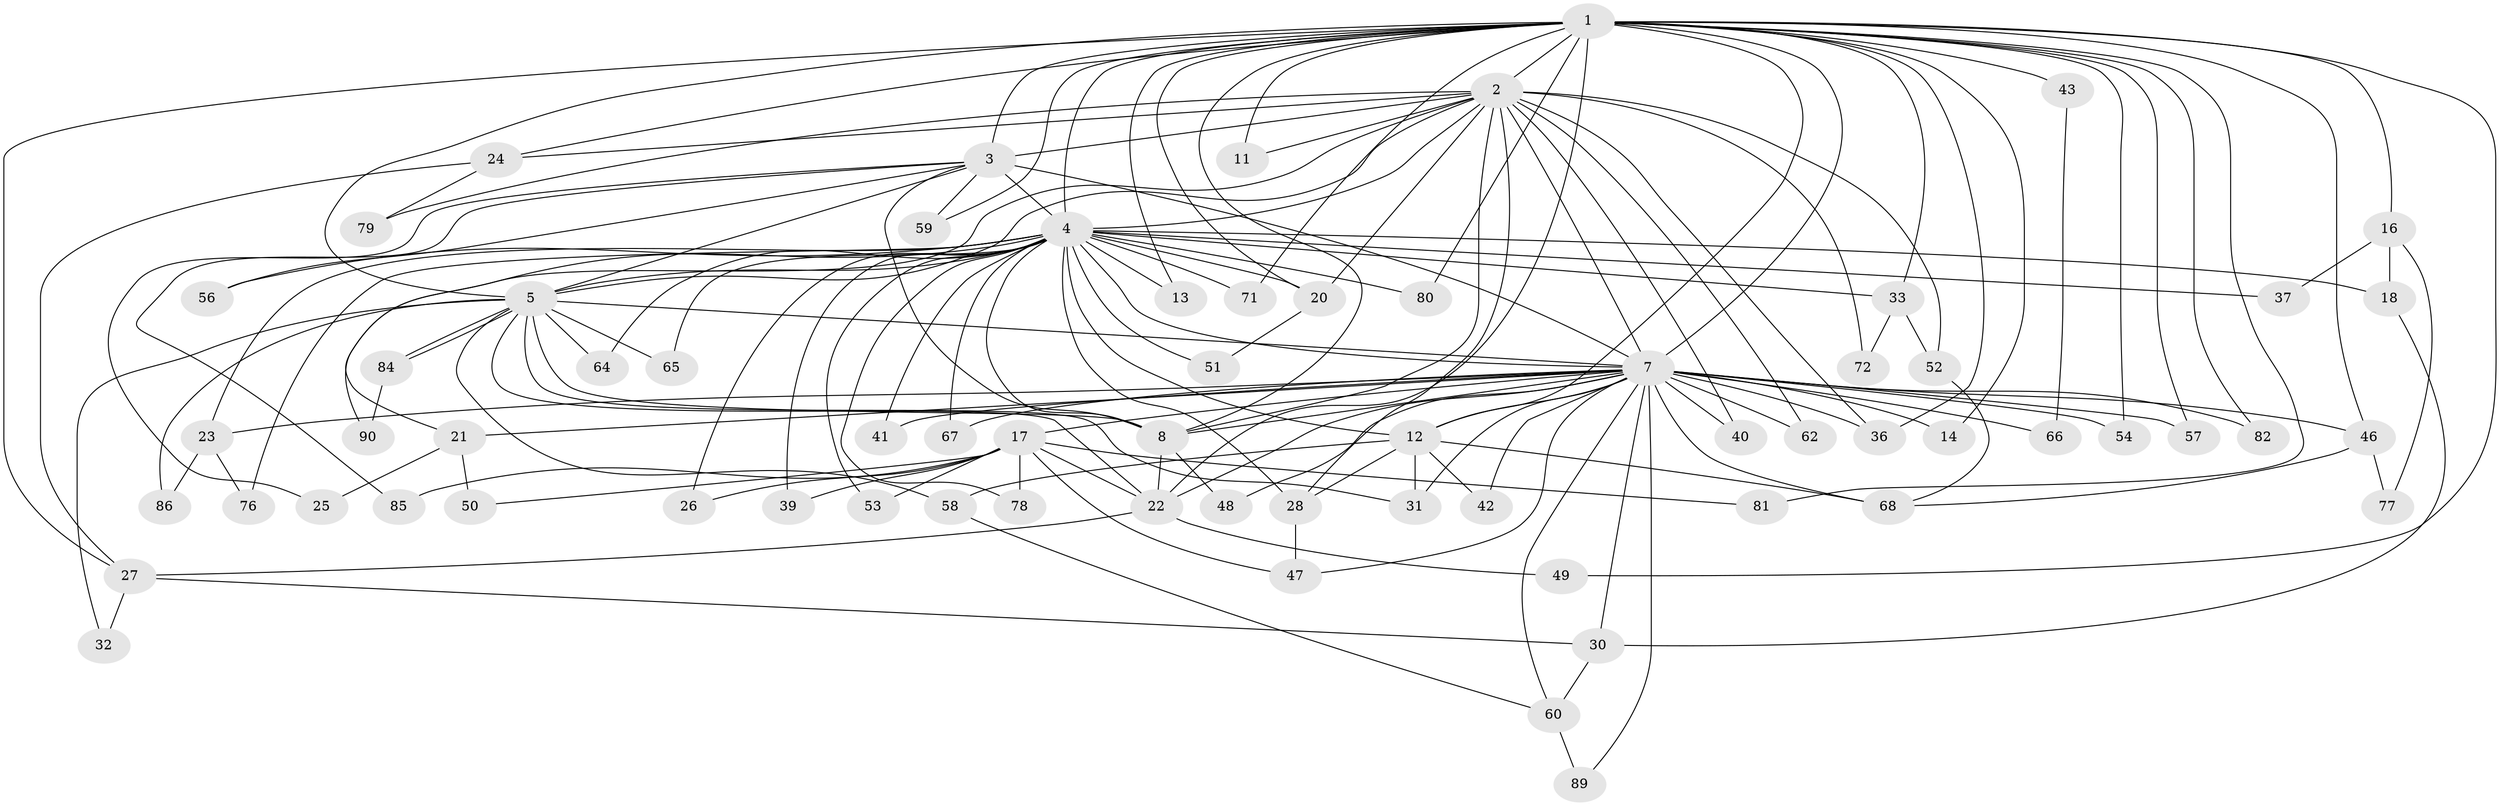 // original degree distribution, {17: 0.02197802197802198, 14: 0.01098901098901099, 31: 0.01098901098901099, 16: 0.01098901098901099, 26: 0.01098901098901099, 21: 0.01098901098901099, 13: 0.02197802197802198, 22: 0.01098901098901099, 3: 0.13186813186813187, 5: 0.054945054945054944, 2: 0.5494505494505495, 6: 0.01098901098901099, 9: 0.01098901098901099, 4: 0.13186813186813187}
// Generated by graph-tools (version 1.1) at 2025/11/02/27/25 16:11:03]
// undirected, 68 vertices, 154 edges
graph export_dot {
graph [start="1"]
  node [color=gray90,style=filled];
  1 [super="+6"];
  2 [super="+9"];
  3 [super="+88"];
  4 [super="+55"];
  5 [super="+29"];
  7 [super="+10"];
  8 [super="+45"];
  11 [super="+15"];
  12 [super="+19"];
  13;
  14;
  16 [super="+87"];
  17 [super="+74"];
  18 [super="+44"];
  20 [super="+35"];
  21;
  22 [super="+34"];
  23;
  24;
  25;
  26;
  27 [super="+73"];
  28 [super="+63"];
  30;
  31 [super="+83"];
  32;
  33;
  36 [super="+38"];
  37;
  39;
  40;
  41;
  42;
  43;
  46 [super="+91"];
  47 [super="+61"];
  48;
  49;
  50;
  51;
  52;
  53;
  54;
  56;
  57 [super="+69"];
  58 [super="+75"];
  59;
  60;
  62;
  64;
  65;
  66;
  67;
  68 [super="+70"];
  71;
  72;
  76;
  77;
  78;
  79;
  80;
  81;
  82;
  84;
  85;
  86;
  89;
  90;
  1 -- 2 [weight=4];
  1 -- 3 [weight=2];
  1 -- 4 [weight=2];
  1 -- 5 [weight=2];
  1 -- 7 [weight=4];
  1 -- 8 [weight=2];
  1 -- 12;
  1 -- 13;
  1 -- 43 [weight=2];
  1 -- 46;
  1 -- 57 [weight=2];
  1 -- 59;
  1 -- 71;
  1 -- 80;
  1 -- 11 [weight=2];
  1 -- 14;
  1 -- 16;
  1 -- 81;
  1 -- 82;
  1 -- 20;
  1 -- 24;
  1 -- 33;
  1 -- 49;
  1 -- 54;
  1 -- 22;
  1 -- 27;
  1 -- 36;
  2 -- 3 [weight=3];
  2 -- 4 [weight=2];
  2 -- 5 [weight=2];
  2 -- 7 [weight=4];
  2 -- 8 [weight=2];
  2 -- 20;
  2 -- 21;
  2 -- 36;
  2 -- 40;
  2 -- 52;
  2 -- 62;
  2 -- 72;
  2 -- 79;
  2 -- 11;
  2 -- 24;
  2 -- 28;
  3 -- 4;
  3 -- 5;
  3 -- 7 [weight=2];
  3 -- 8;
  3 -- 25;
  3 -- 56;
  3 -- 59;
  3 -- 85;
  4 -- 5;
  4 -- 7 [weight=2];
  4 -- 8;
  4 -- 13;
  4 -- 18;
  4 -- 23 [weight=2];
  4 -- 26;
  4 -- 33;
  4 -- 37;
  4 -- 39;
  4 -- 41;
  4 -- 51;
  4 -- 53;
  4 -- 64;
  4 -- 65;
  4 -- 67;
  4 -- 71;
  4 -- 76;
  4 -- 78;
  4 -- 80;
  4 -- 90;
  4 -- 56;
  4 -- 28;
  4 -- 12;
  4 -- 20;
  5 -- 7 [weight=2];
  5 -- 8;
  5 -- 31;
  5 -- 58;
  5 -- 64;
  5 -- 65;
  5 -- 84;
  5 -- 84;
  5 -- 32;
  5 -- 86;
  5 -- 22;
  7 -- 8 [weight=2];
  7 -- 12;
  7 -- 17 [weight=2];
  7 -- 21;
  7 -- 22;
  7 -- 23;
  7 -- 30;
  7 -- 46;
  7 -- 47;
  7 -- 62;
  7 -- 67;
  7 -- 68;
  7 -- 89;
  7 -- 66;
  7 -- 14;
  7 -- 82;
  7 -- 31;
  7 -- 36;
  7 -- 40;
  7 -- 41;
  7 -- 42;
  7 -- 48;
  7 -- 54;
  7 -- 57;
  7 -- 60;
  8 -- 22;
  8 -- 48;
  12 -- 42;
  12 -- 58;
  12 -- 68;
  12 -- 28;
  12 -- 31;
  16 -- 18;
  16 -- 37 [weight=2];
  16 -- 77;
  17 -- 26;
  17 -- 39;
  17 -- 47;
  17 -- 50;
  17 -- 53;
  17 -- 78;
  17 -- 81;
  17 -- 85;
  17 -- 22;
  18 -- 30;
  20 -- 51;
  21 -- 25;
  21 -- 50;
  22 -- 27;
  22 -- 49;
  23 -- 76;
  23 -- 86;
  24 -- 27;
  24 -- 79;
  27 -- 30;
  27 -- 32;
  28 -- 47;
  30 -- 60;
  33 -- 52;
  33 -- 72;
  43 -- 66;
  46 -- 77;
  46 -- 68;
  52 -- 68;
  58 -- 60;
  60 -- 89;
  84 -- 90;
}
